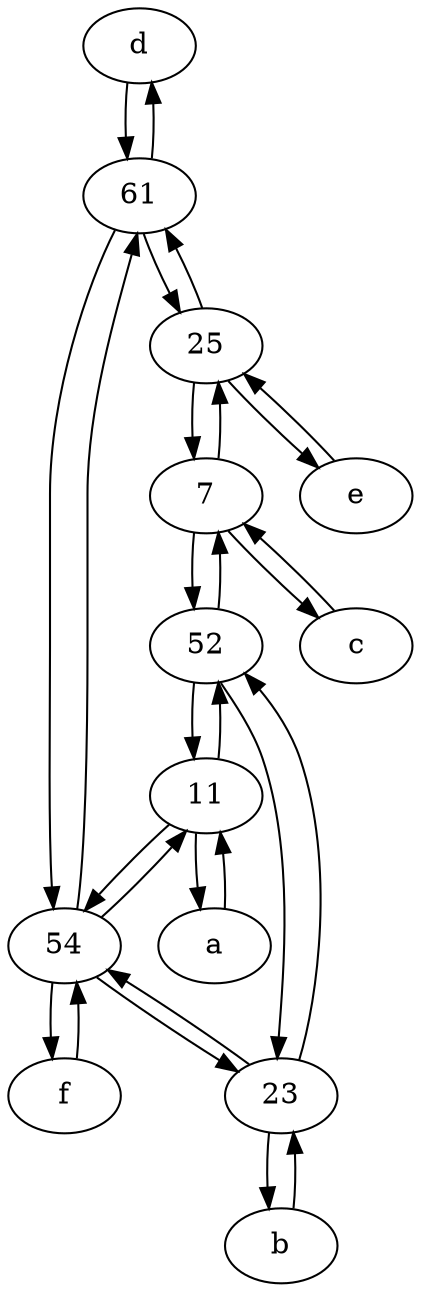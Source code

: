 digraph  {
	d [pos="20,30!"];
	f [pos="15,45!"];
	54;
	11;
	52;
	7;
	a [pos="40,10!"];
	25;
	23;
	61;
	b [pos="50,20!"];
	e [pos="30,50!"];
	c [pos="20,10!"];
	d -> 61;
	7 -> c;
	11 -> a;
	52 -> 11;
	54 -> 23;
	52 -> 23;
	61 -> 25;
	54 -> 11;
	a -> 11;
	b -> 23;
	54 -> f;
	11 -> 52;
	61 -> d;
	52 -> 7;
	23 -> 54;
	61 -> 54;
	54 -> 61;
	25 -> e;
	25 -> 7;
	f -> 54;
	c -> 7;
	11 -> 54;
	7 -> 52;
	e -> 25;
	25 -> 61;
	23 -> b;
	23 -> 52;
	7 -> 25;

	}